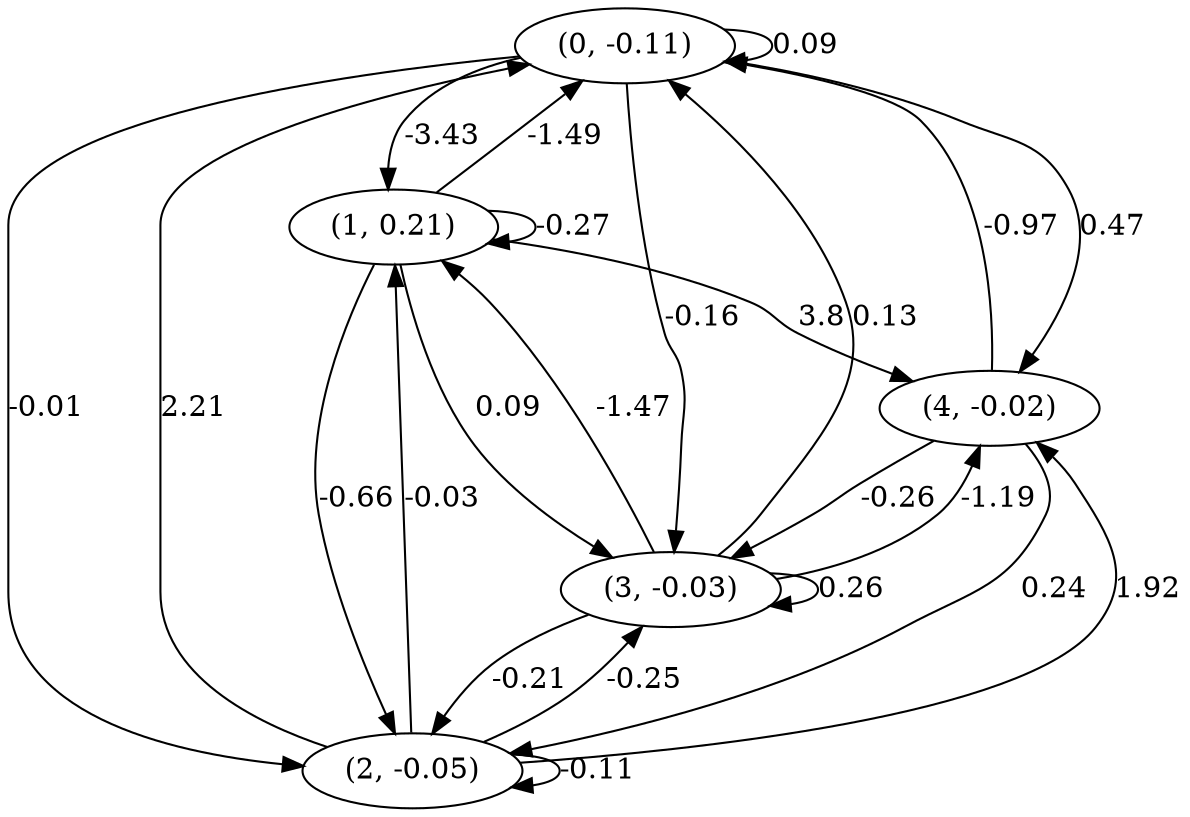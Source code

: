 digraph {
    0 [ label = "(0, -0.11)" ]
    1 [ label = "(1, 0.21)" ]
    2 [ label = "(2, -0.05)" ]
    3 [ label = "(3, -0.03)" ]
    4 [ label = "(4, -0.02)" ]
    0 -> 0 [ label = "0.09" ]
    1 -> 1 [ label = "-0.27" ]
    2 -> 2 [ label = "-0.11" ]
    3 -> 3 [ label = "0.26" ]
    1 -> 0 [ label = "-1.49" ]
    2 -> 0 [ label = "2.21" ]
    3 -> 0 [ label = "0.13" ]
    4 -> 0 [ label = "-0.97" ]
    0 -> 1 [ label = "-3.43" ]
    2 -> 1 [ label = "-0.03" ]
    3 -> 1 [ label = "-1.47" ]
    0 -> 2 [ label = "-0.01" ]
    1 -> 2 [ label = "-0.66" ]
    3 -> 2 [ label = "-0.21" ]
    4 -> 2 [ label = "0.24" ]
    0 -> 3 [ label = "-0.16" ]
    1 -> 3 [ label = "0.09" ]
    2 -> 3 [ label = "-0.25" ]
    4 -> 3 [ label = "-0.26" ]
    0 -> 4 [ label = "0.47" ]
    1 -> 4 [ label = "3.8" ]
    2 -> 4 [ label = "1.92" ]
    3 -> 4 [ label = "-1.19" ]
}

